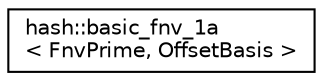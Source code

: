 digraph "Graphical Class Hierarchy"
{
  edge [fontname="Helvetica",fontsize="10",labelfontname="Helvetica",labelfontsize="10"];
  node [fontname="Helvetica",fontsize="10",shape=record];
  rankdir="LR";
  Node1 [label="hash::basic_fnv_1a\l\< FnvPrime, OffsetBasis \>",height=0.2,width=0.4,color="black", fillcolor="white", style="filled",URL="$structhash_1_1basic__fnv__1a.html"];
}
